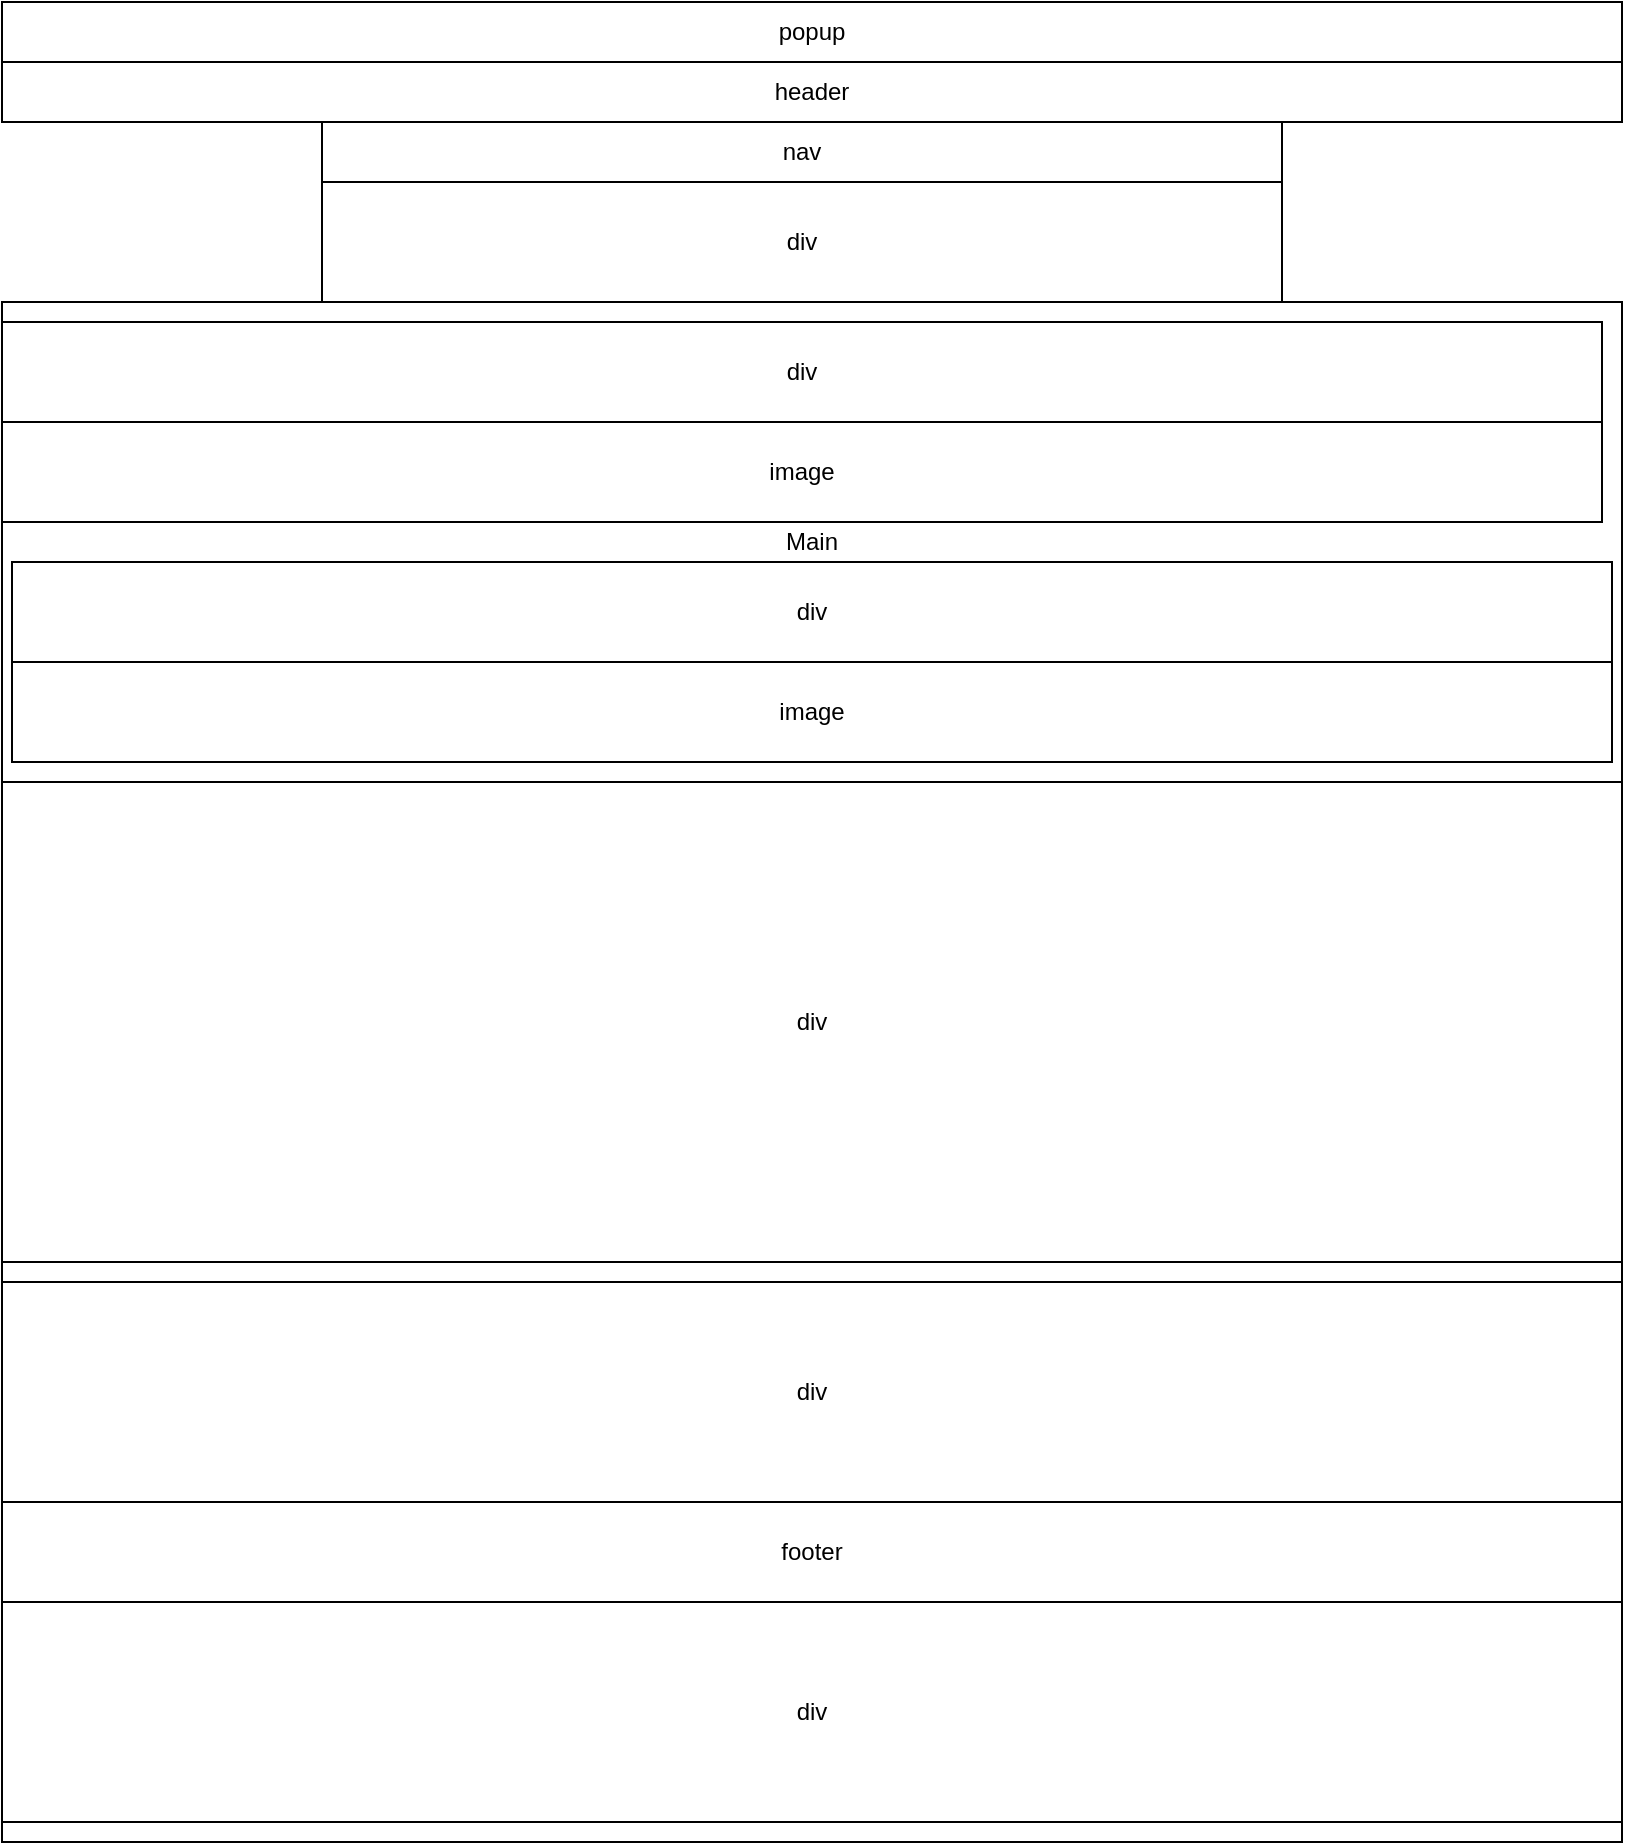 <mxfile version="15.9.1" type="device"><diagram id="8XdFWRvxFq9bP2GKL5PH" name="Page-1"><mxGraphModel dx="868" dy="450" grid="1" gridSize="10" guides="1" tooltips="1" connect="1" arrows="1" fold="1" page="1" pageScale="1" pageWidth="827" pageHeight="1169" math="0" shadow="0"><root><mxCell id="0"/><mxCell id="1" parent="0"/><mxCell id="54yQE7480DRmEb77Navo-1" value="popup" style="rounded=0;whiteSpace=wrap;html=1;" vertex="1" parent="1"><mxGeometry width="810" height="30" as="geometry"/></mxCell><mxCell id="54yQE7480DRmEb77Navo-2" value="header&lt;br&gt;" style="rounded=0;whiteSpace=wrap;html=1;" vertex="1" parent="1"><mxGeometry y="30" width="810" height="30" as="geometry"/></mxCell><mxCell id="54yQE7480DRmEb77Navo-3" value="nav" style="rounded=0;whiteSpace=wrap;html=1;" vertex="1" parent="1"><mxGeometry x="160" y="60" width="480" height="30" as="geometry"/></mxCell><mxCell id="54yQE7480DRmEb77Navo-4" value="div" style="rounded=0;whiteSpace=wrap;html=1;" vertex="1" parent="1"><mxGeometry x="160" y="90" width="480" height="60" as="geometry"/></mxCell><mxCell id="54yQE7480DRmEb77Navo-5" value="Main" style="rounded=0;whiteSpace=wrap;html=1;" vertex="1" parent="1"><mxGeometry y="150" width="810" height="240" as="geometry"/></mxCell><mxCell id="54yQE7480DRmEb77Navo-7" value="div" style="rounded=0;whiteSpace=wrap;html=1;" vertex="1" parent="1"><mxGeometry y="160" width="800" height="50" as="geometry"/></mxCell><mxCell id="54yQE7480DRmEb77Navo-8" value="image" style="rounded=0;whiteSpace=wrap;html=1;" vertex="1" parent="1"><mxGeometry y="210" width="800" height="50" as="geometry"/></mxCell><mxCell id="54yQE7480DRmEb77Navo-9" value="div" style="rounded=0;whiteSpace=wrap;html=1;" vertex="1" parent="1"><mxGeometry y="390" width="810" height="240" as="geometry"/></mxCell><mxCell id="54yQE7480DRmEb77Navo-10" value="div" style="rounded=0;whiteSpace=wrap;html=1;" vertex="1" parent="1"><mxGeometry x="5" y="280" width="800" height="50" as="geometry"/></mxCell><mxCell id="54yQE7480DRmEb77Navo-11" value="image" style="rounded=0;whiteSpace=wrap;html=1;" vertex="1" parent="1"><mxGeometry x="5" y="330" width="800" height="50" as="geometry"/></mxCell><mxCell id="54yQE7480DRmEb77Navo-12" value="footer" style="rounded=0;whiteSpace=wrap;html=1;" vertex="1" parent="1"><mxGeometry y="630" width="810" height="290" as="geometry"/></mxCell><mxCell id="54yQE7480DRmEb77Navo-13" value="div" style="rounded=0;whiteSpace=wrap;html=1;" vertex="1" parent="1"><mxGeometry y="640" width="810" height="110" as="geometry"/></mxCell><mxCell id="54yQE7480DRmEb77Navo-14" value="div" style="rounded=0;whiteSpace=wrap;html=1;" vertex="1" parent="1"><mxGeometry y="800" width="810" height="110" as="geometry"/></mxCell></root></mxGraphModel></diagram></mxfile>
